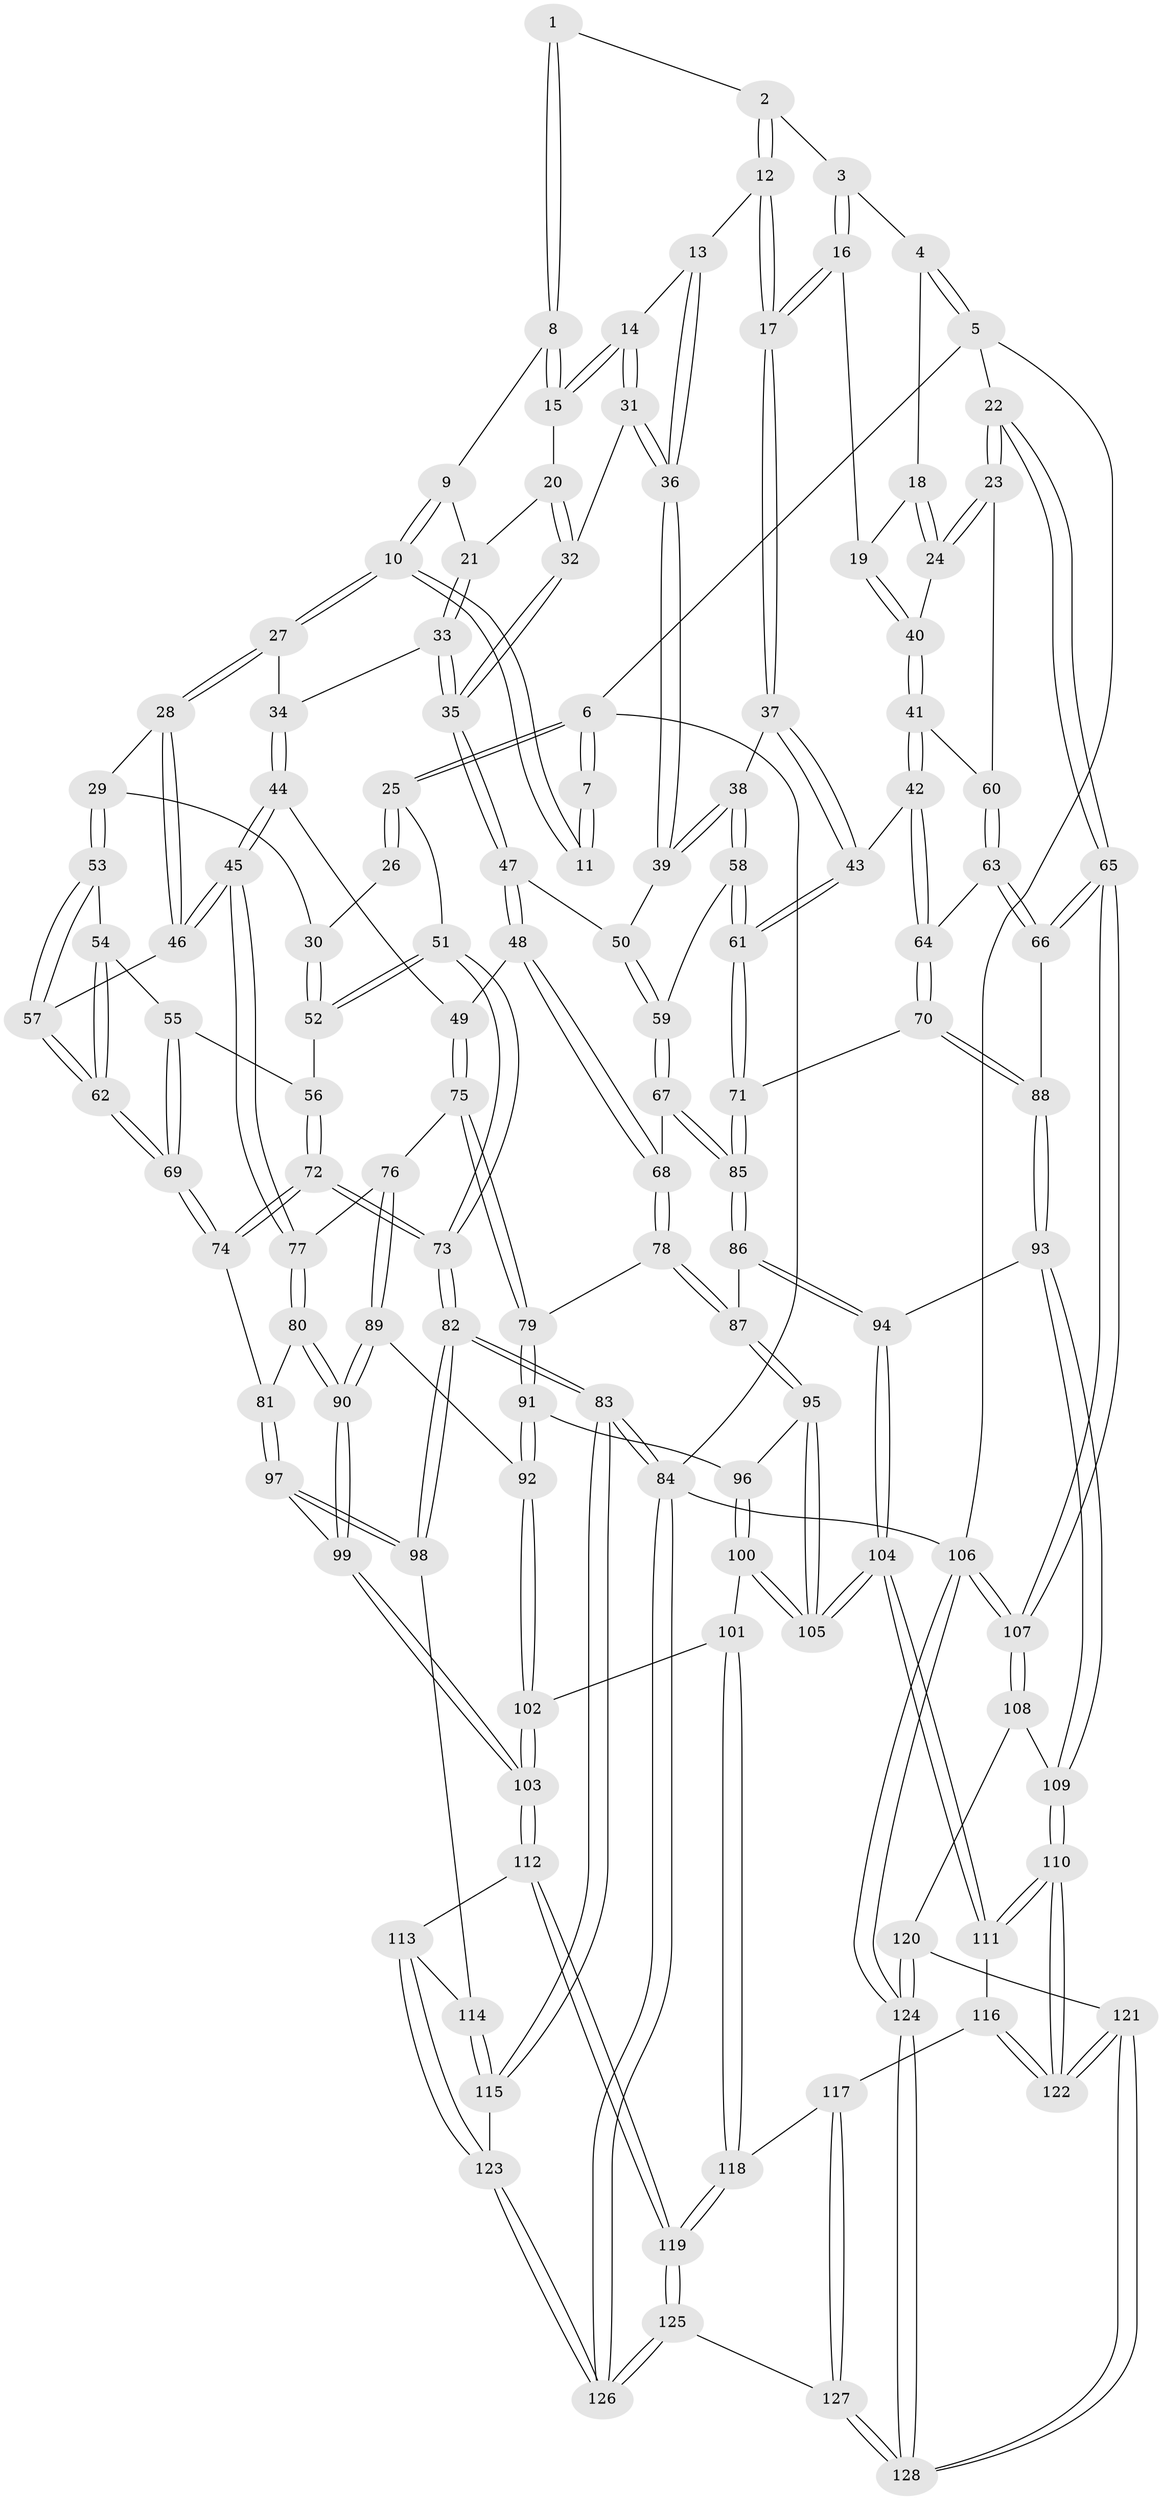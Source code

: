 // coarse degree distribution, {4: 0.4935064935064935, 6: 0.06493506493506493, 7: 0.012987012987012988, 3: 0.07792207792207792, 5: 0.35064935064935066}
// Generated by graph-tools (version 1.1) at 2025/42/03/06/25 10:42:27]
// undirected, 128 vertices, 317 edges
graph export_dot {
graph [start="1"]
  node [color=gray90,style=filled];
  1 [pos="+0.5487926780391721+0"];
  2 [pos="+0.6800176761624932+0"];
  3 [pos="+0.7814995326493843+0"];
  4 [pos="+0.8961415553700426+0"];
  5 [pos="+1+0"];
  6 [pos="+0+0"];
  7 [pos="+0.3326272331632903+0"];
  8 [pos="+0.5036915719979054+0.09229052540958764"];
  9 [pos="+0.4199378754088545+0.14134076500994644"];
  10 [pos="+0.293652046922831+0.1415432634493963"];
  11 [pos="+0.274188490221034+0.06288556233774899"];
  12 [pos="+0.656485150907199+0.15546796762417184"];
  13 [pos="+0.5996938366645922+0.19196422632898605"];
  14 [pos="+0.5664812275527414+0.19402406407943237"];
  15 [pos="+0.5142596783077344+0.1782786772986291"];
  16 [pos="+0.7666115404081283+0.2049125142989125"];
  17 [pos="+0.7106971234615292+0.21448508820375098"];
  18 [pos="+0.8666332216555345+0.1363477408405814"];
  19 [pos="+0.8225941318908658+0.21260656723198548"];
  20 [pos="+0.5051072061927507+0.1855385456746896"];
  21 [pos="+0.4869377350749927+0.19540985208119707"];
  22 [pos="+1+0.28353383272292854"];
  23 [pos="+1+0.28391052712290366"];
  24 [pos="+1+0.28245280532135636"];
  25 [pos="+0+0.011199158797261789"];
  26 [pos="+0.2278376778660052+0.07681633610420896"];
  27 [pos="+0.2938298746586416+0.1542544906451364"];
  28 [pos="+0.1909219017537073+0.28045862699862295"];
  29 [pos="+0.0681121142002125+0.25613569257797414"];
  30 [pos="+0.00138376973203773+0.21676042389702424"];
  31 [pos="+0.5407798797055929+0.29280973201814625"];
  32 [pos="+0.5328793736218281+0.2945001077220552"];
  33 [pos="+0.4405340698360709+0.2428677890286175"];
  34 [pos="+0.37110702073227164+0.2398713754245435"];
  35 [pos="+0.4922532130375084+0.3132499244751646"];
  36 [pos="+0.6118242260685298+0.30966035428890304"];
  37 [pos="+0.6942120647518205+0.33545673007462695"];
  38 [pos="+0.6720933223322314+0.34079458930645923"];
  39 [pos="+0.6428422701533668+0.33864998928688717"];
  40 [pos="+0.8628797554529696+0.30456001260404014"];
  41 [pos="+0.8265158120610436+0.3497281211797904"];
  42 [pos="+0.792637776131065+0.37251247960094425"];
  43 [pos="+0.7679066126691814+0.3721125829352749"];
  44 [pos="+0.3499316129825023+0.39525154363435533"];
  45 [pos="+0.25209863847428543+0.40781724188921104"];
  46 [pos="+0.23805458380179967+0.40379101727242134"];
  47 [pos="+0.47727933063951417+0.3766032027446189"];
  48 [pos="+0.46838395239004776+0.39202916398471993"];
  49 [pos="+0.38411515370339183+0.41279346505234277"];
  50 [pos="+0.6249535137543493+0.3538451655201732"];
  51 [pos="+0+0.11624266313590166"];
  52 [pos="+0+0.20854978734170934"];
  53 [pos="+0.08192548327524055+0.37892291204382"];
  54 [pos="+0.07056374381068081+0.3996830621221176"];
  55 [pos="+0.05187503743695461+0.42520385398721156"];
  56 [pos="+0.045046778850082445+0.4266417028212202"];
  57 [pos="+0.2305235184039997+0.4088471238239745"];
  58 [pos="+0.6511821825333608+0.4566143287354621"];
  59 [pos="+0.5568135022953413+0.46783037624256774"];
  60 [pos="+0.9125542858070138+0.4183465576945289"];
  61 [pos="+0.702442355676058+0.5073203196393266"];
  62 [pos="+0.19423182615712903+0.44533677377872805"];
  63 [pos="+0.9425284753450411+0.49825307475435726"];
  64 [pos="+0.8416507101748532+0.4976605530032156"];
  65 [pos="+1+0.572776084228378"];
  66 [pos="+1+0.5719791852466324"];
  67 [pos="+0.5528945557072943+0.47065369997756223"];
  68 [pos="+0.5508737213589823+0.47076362429570917"];
  69 [pos="+0.15078018507465712+0.4944020800278714"];
  70 [pos="+0.8067165924749564+0.5451443128977729"];
  71 [pos="+0.7042522601150186+0.5269627331278581"];
  72 [pos="+0+0.5212642448903133"];
  73 [pos="+0+0.5366864842871786"];
  74 [pos="+0.13693108826354064+0.5401914445364411"];
  75 [pos="+0.4018958849397594+0.5225087249955634"];
  76 [pos="+0.36843554282722124+0.5481097223934256"];
  77 [pos="+0.2796365165473131+0.5212696705649574"];
  78 [pos="+0.49734993332567445+0.5482137503142708"];
  79 [pos="+0.4691433225806029+0.5633289211086824"];
  80 [pos="+0.25202190494025006+0.5929684874797965"];
  81 [pos="+0.1549347442393326+0.5913659040730164"];
  82 [pos="+0+0.6831594817001359"];
  83 [pos="+0+0.9312365556862909"];
  84 [pos="+0+1"];
  85 [pos="+0.6560121263654312+0.5796719200138525"];
  86 [pos="+0.6477003860076643+0.6147308303665375"];
  87 [pos="+0.629702280120863+0.6255336781865195"];
  88 [pos="+0.8359155427608148+0.670693020338568"];
  89 [pos="+0.34172616801434075+0.6062365484237473"];
  90 [pos="+0.30130338599254636+0.6342370639036056"];
  91 [pos="+0.4658279620389716+0.6183390875811265"];
  92 [pos="+0.4228930019738992+0.6425754304265676"];
  93 [pos="+0.8103694140989239+0.7075441164058341"];
  94 [pos="+0.7853189894635892+0.7078171189609367"];
  95 [pos="+0.6068737619818118+0.6535318203094626"];
  96 [pos="+0.47120681035452605+0.6244851753276732"];
  97 [pos="+0.11067886383959144+0.7087945971933678"];
  98 [pos="+0.06677923121086232+0.7364885199230862"];
  99 [pos="+0.3043316945254577+0.7538633517756379"];
  100 [pos="+0.5165102593266955+0.7949531849393866"];
  101 [pos="+0.4788002524716297+0.8040550719600801"];
  102 [pos="+0.3528541616624578+0.7919496804303011"];
  103 [pos="+0.33952595389591184+0.7945159255091468"];
  104 [pos="+0.6133184068667683+0.8410329112828986"];
  105 [pos="+0.5576783832460602+0.7980550689000283"];
  106 [pos="+1+1"];
  107 [pos="+1+0.7912280300550395"];
  108 [pos="+0.8954819173598515+0.828484266078942"];
  109 [pos="+0.8600124127876864+0.806946089810495"];
  110 [pos="+0.6909502923804518+0.9486364431636098"];
  111 [pos="+0.6154479932484489+0.8461734395294083"];
  112 [pos="+0.30239818005295693+0.8760760051321086"];
  113 [pos="+0.21062768678575006+0.8778900541751538"];
  114 [pos="+0.08797479360850051+0.8023354564882351"];
  115 [pos="+0.06701150456760038+0.9163615732767988"];
  116 [pos="+0.5026270113409191+0.9744728391313265"];
  117 [pos="+0.5014596786448633+0.975320409407996"];
  118 [pos="+0.46708514141893753+0.8962240815090764"];
  119 [pos="+0.33226582585361186+1"];
  120 [pos="+0.8927456870051225+0.8954536688563293"];
  121 [pos="+0.7420555366161005+1"];
  122 [pos="+0.6986717755523196+0.9881186834460345"];
  123 [pos="+0.10558151321799383+0.986098782252808"];
  124 [pos="+1+1"];
  125 [pos="+0.33530068385776685+1"];
  126 [pos="+0.14011454291650327+1"];
  127 [pos="+0.3779903532082486+1"];
  128 [pos="+0.7503629681781319+1"];
  1 -- 2;
  1 -- 8;
  1 -- 8;
  2 -- 3;
  2 -- 12;
  2 -- 12;
  3 -- 4;
  3 -- 16;
  3 -- 16;
  4 -- 5;
  4 -- 5;
  4 -- 18;
  5 -- 6;
  5 -- 22;
  5 -- 106;
  6 -- 7;
  6 -- 7;
  6 -- 25;
  6 -- 25;
  6 -- 84;
  7 -- 11;
  7 -- 11;
  8 -- 9;
  8 -- 15;
  8 -- 15;
  9 -- 10;
  9 -- 10;
  9 -- 21;
  10 -- 11;
  10 -- 11;
  10 -- 27;
  10 -- 27;
  12 -- 13;
  12 -- 17;
  12 -- 17;
  13 -- 14;
  13 -- 36;
  13 -- 36;
  14 -- 15;
  14 -- 15;
  14 -- 31;
  14 -- 31;
  15 -- 20;
  16 -- 17;
  16 -- 17;
  16 -- 19;
  17 -- 37;
  17 -- 37;
  18 -- 19;
  18 -- 24;
  18 -- 24;
  19 -- 40;
  19 -- 40;
  20 -- 21;
  20 -- 32;
  20 -- 32;
  21 -- 33;
  21 -- 33;
  22 -- 23;
  22 -- 23;
  22 -- 65;
  22 -- 65;
  23 -- 24;
  23 -- 24;
  23 -- 60;
  24 -- 40;
  25 -- 26;
  25 -- 26;
  25 -- 51;
  26 -- 30;
  27 -- 28;
  27 -- 28;
  27 -- 34;
  28 -- 29;
  28 -- 46;
  28 -- 46;
  29 -- 30;
  29 -- 53;
  29 -- 53;
  30 -- 52;
  30 -- 52;
  31 -- 32;
  31 -- 36;
  31 -- 36;
  32 -- 35;
  32 -- 35;
  33 -- 34;
  33 -- 35;
  33 -- 35;
  34 -- 44;
  34 -- 44;
  35 -- 47;
  35 -- 47;
  36 -- 39;
  36 -- 39;
  37 -- 38;
  37 -- 43;
  37 -- 43;
  38 -- 39;
  38 -- 39;
  38 -- 58;
  38 -- 58;
  39 -- 50;
  40 -- 41;
  40 -- 41;
  41 -- 42;
  41 -- 42;
  41 -- 60;
  42 -- 43;
  42 -- 64;
  42 -- 64;
  43 -- 61;
  43 -- 61;
  44 -- 45;
  44 -- 45;
  44 -- 49;
  45 -- 46;
  45 -- 46;
  45 -- 77;
  45 -- 77;
  46 -- 57;
  47 -- 48;
  47 -- 48;
  47 -- 50;
  48 -- 49;
  48 -- 68;
  48 -- 68;
  49 -- 75;
  49 -- 75;
  50 -- 59;
  50 -- 59;
  51 -- 52;
  51 -- 52;
  51 -- 73;
  51 -- 73;
  52 -- 56;
  53 -- 54;
  53 -- 57;
  53 -- 57;
  54 -- 55;
  54 -- 62;
  54 -- 62;
  55 -- 56;
  55 -- 69;
  55 -- 69;
  56 -- 72;
  56 -- 72;
  57 -- 62;
  57 -- 62;
  58 -- 59;
  58 -- 61;
  58 -- 61;
  59 -- 67;
  59 -- 67;
  60 -- 63;
  60 -- 63;
  61 -- 71;
  61 -- 71;
  62 -- 69;
  62 -- 69;
  63 -- 64;
  63 -- 66;
  63 -- 66;
  64 -- 70;
  64 -- 70;
  65 -- 66;
  65 -- 66;
  65 -- 107;
  65 -- 107;
  66 -- 88;
  67 -- 68;
  67 -- 85;
  67 -- 85;
  68 -- 78;
  68 -- 78;
  69 -- 74;
  69 -- 74;
  70 -- 71;
  70 -- 88;
  70 -- 88;
  71 -- 85;
  71 -- 85;
  72 -- 73;
  72 -- 73;
  72 -- 74;
  72 -- 74;
  73 -- 82;
  73 -- 82;
  74 -- 81;
  75 -- 76;
  75 -- 79;
  75 -- 79;
  76 -- 77;
  76 -- 89;
  76 -- 89;
  77 -- 80;
  77 -- 80;
  78 -- 79;
  78 -- 87;
  78 -- 87;
  79 -- 91;
  79 -- 91;
  80 -- 81;
  80 -- 90;
  80 -- 90;
  81 -- 97;
  81 -- 97;
  82 -- 83;
  82 -- 83;
  82 -- 98;
  82 -- 98;
  83 -- 84;
  83 -- 84;
  83 -- 115;
  83 -- 115;
  84 -- 126;
  84 -- 126;
  84 -- 106;
  85 -- 86;
  85 -- 86;
  86 -- 87;
  86 -- 94;
  86 -- 94;
  87 -- 95;
  87 -- 95;
  88 -- 93;
  88 -- 93;
  89 -- 90;
  89 -- 90;
  89 -- 92;
  90 -- 99;
  90 -- 99;
  91 -- 92;
  91 -- 92;
  91 -- 96;
  92 -- 102;
  92 -- 102;
  93 -- 94;
  93 -- 109;
  93 -- 109;
  94 -- 104;
  94 -- 104;
  95 -- 96;
  95 -- 105;
  95 -- 105;
  96 -- 100;
  96 -- 100;
  97 -- 98;
  97 -- 98;
  97 -- 99;
  98 -- 114;
  99 -- 103;
  99 -- 103;
  100 -- 101;
  100 -- 105;
  100 -- 105;
  101 -- 102;
  101 -- 118;
  101 -- 118;
  102 -- 103;
  102 -- 103;
  103 -- 112;
  103 -- 112;
  104 -- 105;
  104 -- 105;
  104 -- 111;
  104 -- 111;
  106 -- 107;
  106 -- 107;
  106 -- 124;
  106 -- 124;
  107 -- 108;
  107 -- 108;
  108 -- 109;
  108 -- 120;
  109 -- 110;
  109 -- 110;
  110 -- 111;
  110 -- 111;
  110 -- 122;
  110 -- 122;
  111 -- 116;
  112 -- 113;
  112 -- 119;
  112 -- 119;
  113 -- 114;
  113 -- 123;
  113 -- 123;
  114 -- 115;
  114 -- 115;
  115 -- 123;
  116 -- 117;
  116 -- 122;
  116 -- 122;
  117 -- 118;
  117 -- 127;
  117 -- 127;
  118 -- 119;
  118 -- 119;
  119 -- 125;
  119 -- 125;
  120 -- 121;
  120 -- 124;
  120 -- 124;
  121 -- 122;
  121 -- 122;
  121 -- 128;
  121 -- 128;
  123 -- 126;
  123 -- 126;
  124 -- 128;
  124 -- 128;
  125 -- 126;
  125 -- 126;
  125 -- 127;
  127 -- 128;
  127 -- 128;
}
